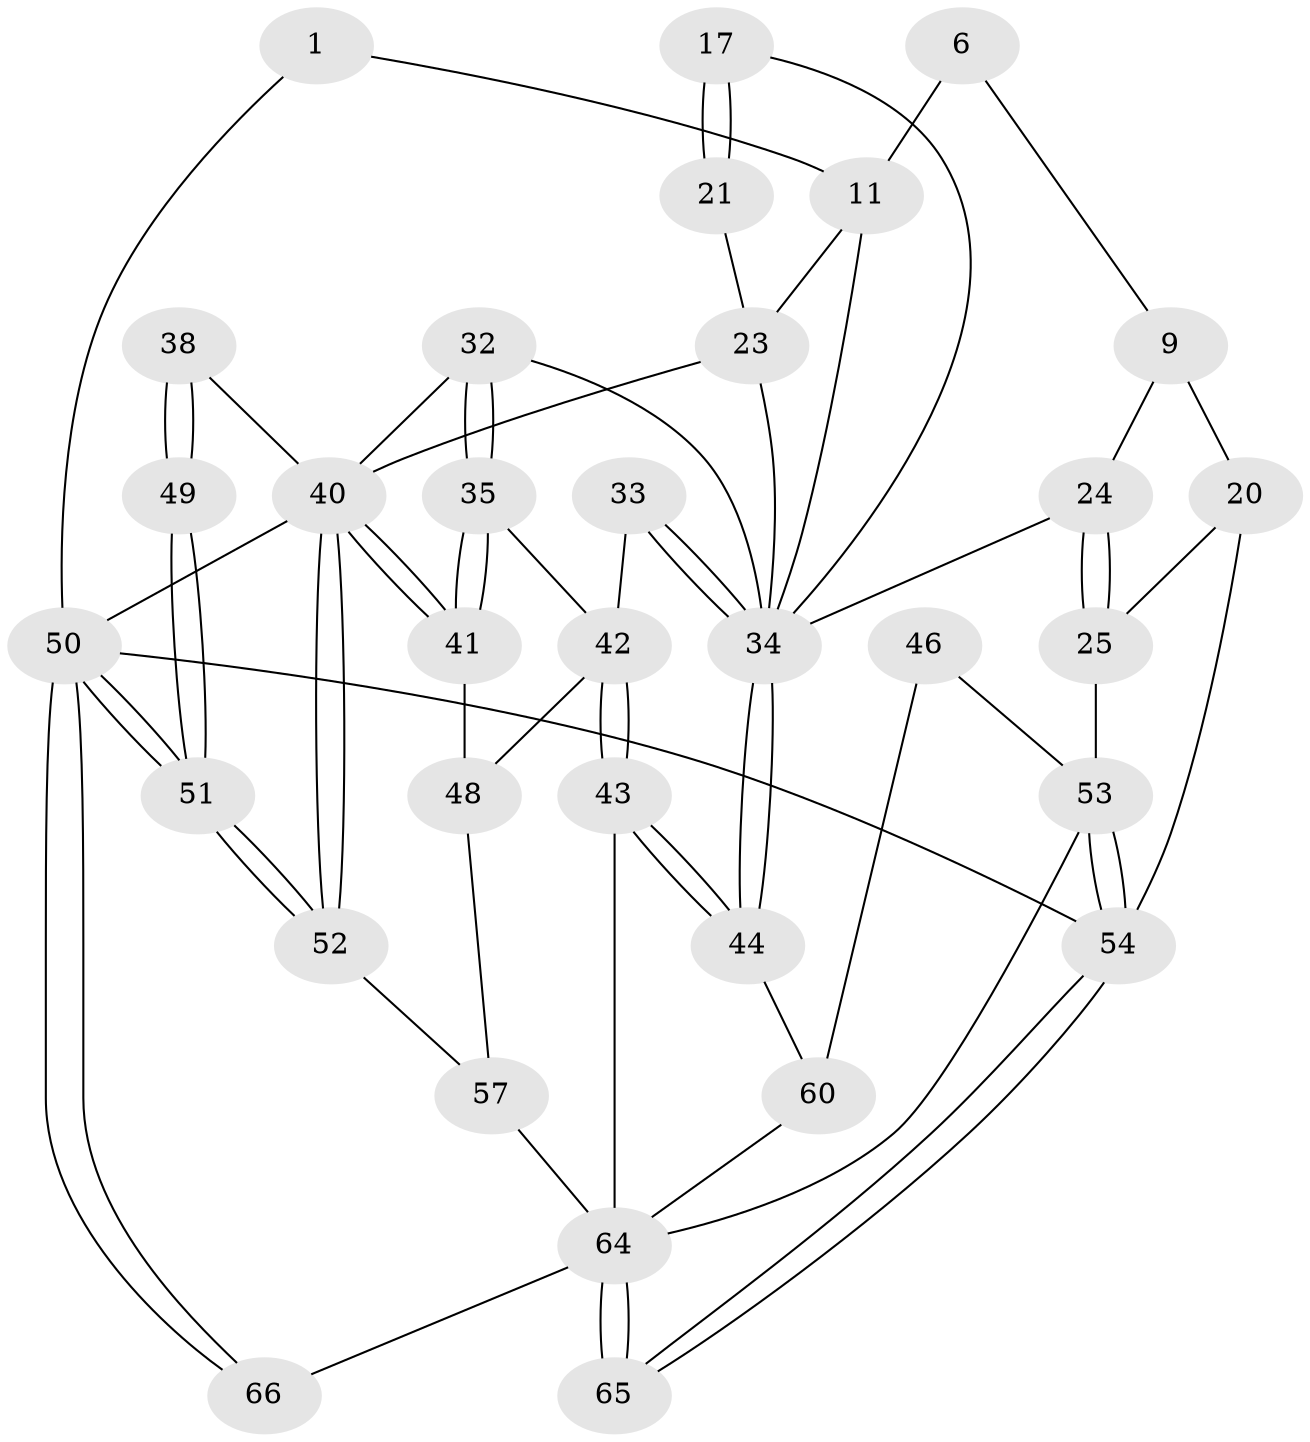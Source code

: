 // original degree distribution, {3: 0.030303030303030304, 6: 0.22727272727272727, 4: 0.25757575757575757, 5: 0.48484848484848486}
// Generated by graph-tools (version 1.1) at 2025/00/03/09/25 05:00:28]
// undirected, 33 vertices, 71 edges
graph export_dot {
graph [start="1"]
  node [color=gray90,style=filled];
  1 [pos="+0.66129338762663+0"];
  6 [pos="+0.43556493259111445+0"];
  9 [pos="+0.21638673120186286+0.1776465954249551",super="+5"];
  11 [pos="+0.45151312030853963+0.15191068393342202",super="+8"];
  17 [pos="+0.3846549045355609+0.3335758598923354"];
  20 [pos="+0+0.14492161004219814",super="+10"];
  21 [pos="+0.5292582467923023+0.29061466865271574",super="+16"];
  23 [pos="+0.7165906131220625+0.22775877760229113",super="+15+22"];
  24 [pos="+0.06253801206869206+0.4098503360039795",super="+13"];
  25 [pos="+0+0.43822073200375083"];
  32 [pos="+0.6370408597263783+0.44845404349958734"];
  33 [pos="+0.42393670398749256+0.4890639812805935"];
  34 [pos="+0.26851718072721403+0.5981651881836804",super="+30+19+12+27"];
  35 [pos="+0.5357230034591889+0.5644423361081773"];
  38 [pos="+0.8869133914239397+0.5299775016539907",super="+37"];
  40 [pos="+0.7429655547691145+0.6580745338095086",super="+39+31"];
  41 [pos="+0.6023606837008091+0.625578541592567"];
  42 [pos="+0.4528036183403137+0.6803021549255891",super="+36"];
  43 [pos="+0.29410668882735175+0.7069409791867073"];
  44 [pos="+0.26177962953316575+0.6291921514776577"];
  46 [pos="+0+0.6582252248417636"];
  48 [pos="+0.5112851278583148+0.7224446517234735"];
  49 [pos="+1+0.8961032871674997"];
  50 [pos="+1+1",super="+2"];
  51 [pos="+1+0.9120280637468215"];
  52 [pos="+0.787959071282449+0.7409664346768525"];
  53 [pos="+0+0.8997219314929037",super="+47"];
  54 [pos="+0+1",super="+3"];
  57 [pos="+0.5653064765954452+0.9114282037483268",super="+55"];
  60 [pos="+0.12074575937553195+0.8252093049463392",super="+45"];
  64 [pos="+0.3226725133324369+1",super="+62+61+63"];
  65 [pos="+0.158021000010764+1"];
  66 [pos="+0.5662229375672475+1"];
  1 -- 50;
  1 -- 11;
  6 -- 9;
  6 -- 11;
  9 -- 20 [weight=2];
  9 -- 24;
  11 -- 23 [weight=2];
  11 -- 34;
  17 -- 21 [weight=2];
  17 -- 21;
  17 -- 34;
  20 -- 25;
  20 -- 54 [weight=2];
  21 -- 23 [weight=2];
  23 -- 34;
  23 -- 40;
  24 -- 25;
  24 -- 25;
  24 -- 34 [weight=2];
  25 -- 53;
  32 -- 35;
  32 -- 35;
  32 -- 34;
  32 -- 40;
  33 -- 34 [weight=2];
  33 -- 34;
  33 -- 42;
  34 -- 44;
  34 -- 44;
  35 -- 41;
  35 -- 41;
  35 -- 42;
  38 -- 49 [weight=2];
  38 -- 49;
  38 -- 40 [weight=2];
  40 -- 41;
  40 -- 41;
  40 -- 52;
  40 -- 52;
  40 -- 50;
  41 -- 48;
  42 -- 43;
  42 -- 43;
  42 -- 48;
  43 -- 44;
  43 -- 44;
  43 -- 64;
  44 -- 60;
  46 -- 60 [weight=2];
  46 -- 53;
  48 -- 57;
  49 -- 51;
  49 -- 51;
  50 -- 51;
  50 -- 51;
  50 -- 66;
  50 -- 66;
  50 -- 54 [weight=2];
  51 -- 52;
  51 -- 52;
  52 -- 57;
  53 -- 54;
  53 -- 54;
  53 -- 64;
  54 -- 65;
  54 -- 65;
  57 -- 64 [weight=2];
  60 -- 64;
  64 -- 65 [weight=2];
  64 -- 65;
  64 -- 66 [weight=2];
}
